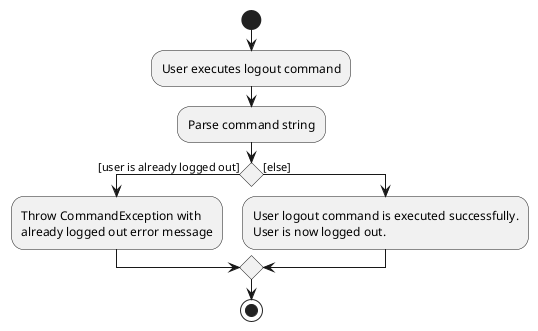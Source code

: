 @startuml
!pragma useVerticalIf on
start
:User executes logout command;
:Parse command string;

if () then ([user is already logged out])
    :Throw CommandException with
    already logged out error message;
else ([else])
    :User logout command is executed successfully.
    User is now logged out.;
endif

stop
@enduml

